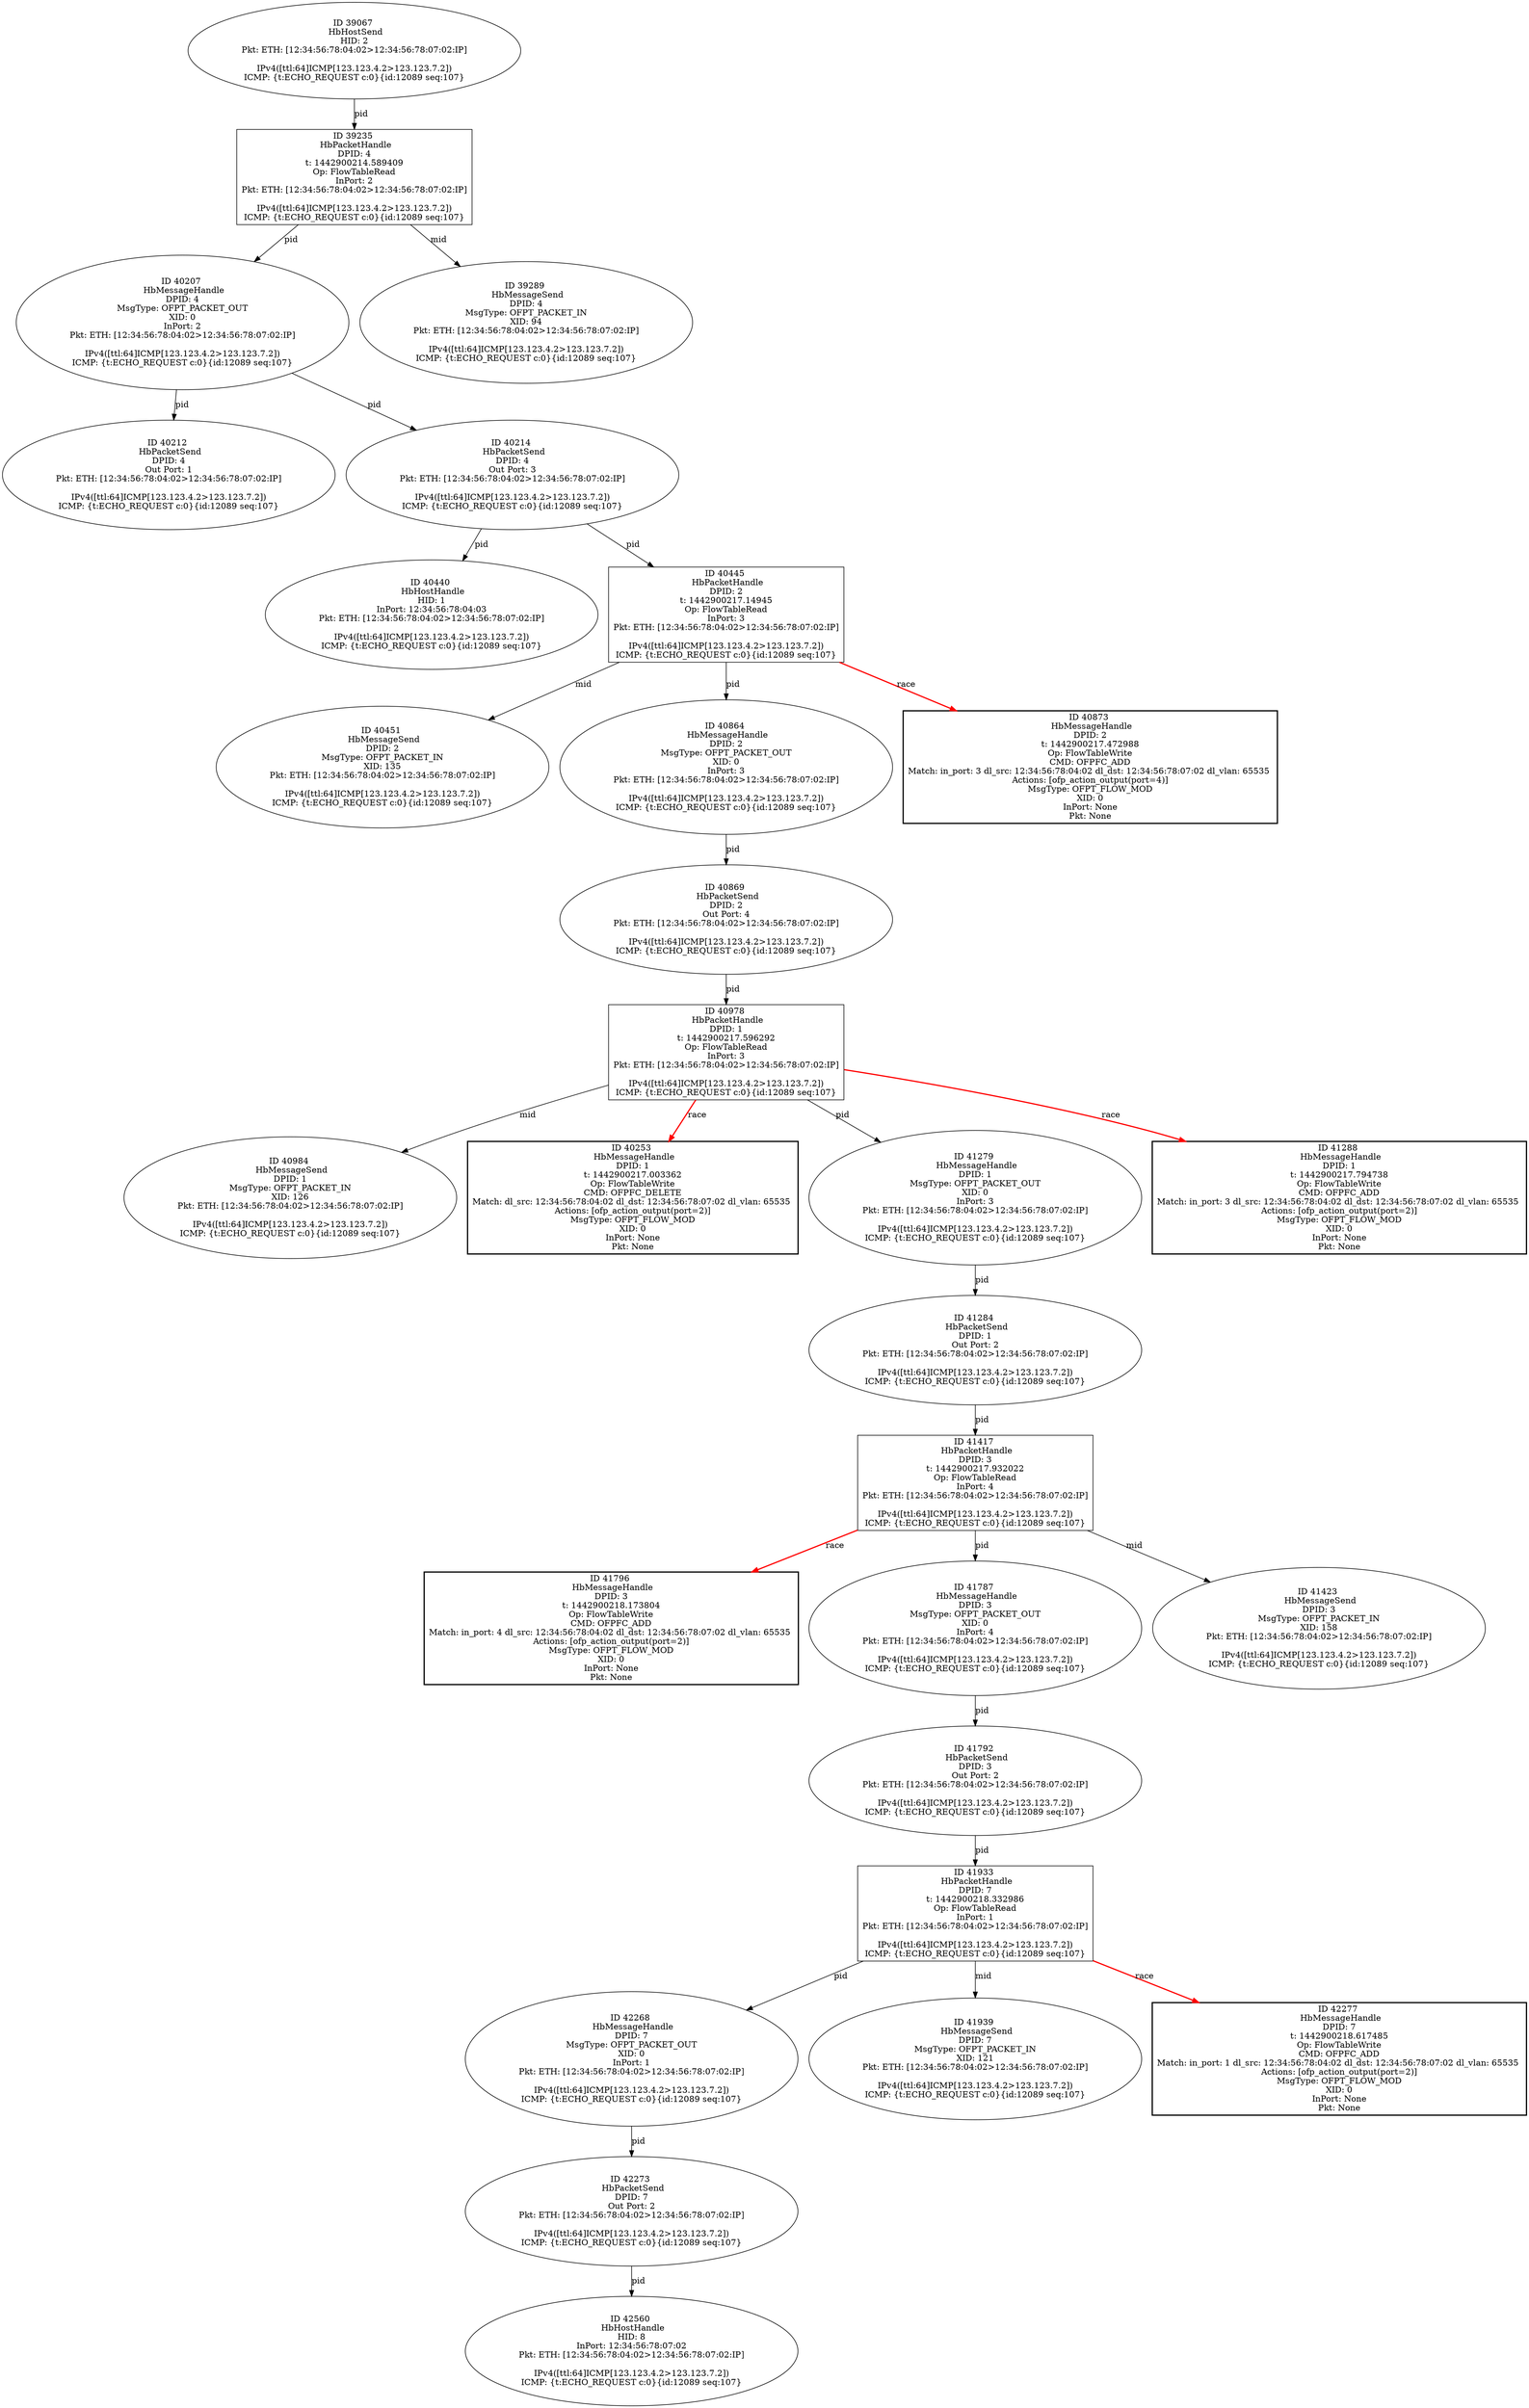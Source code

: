 strict digraph G {
42560 [shape=oval, event=<hb_events.HbHostHandle object at 0x110d4a550>, label="ID 42560 
 HbHostHandle
HID: 8
InPort: 12:34:56:78:07:02
Pkt: ETH: [12:34:56:78:04:02>12:34:56:78:07:02:IP]

IPv4([ttl:64]ICMP[123.123.4.2>123.123.7.2])
ICMP: {t:ECHO_REQUEST c:0}{id:12089 seq:107}"];
40451 [shape=oval, event=<hb_events.HbMessageSend object at 0x1108d8810>, label="ID 40451 
 HbMessageSend
DPID: 2
MsgType: OFPT_PACKET_IN
XID: 135
Pkt: ETH: [12:34:56:78:04:02>12:34:56:78:07:02:IP]

IPv4([ttl:64]ICMP[123.123.4.2>123.123.7.2])
ICMP: {t:ECHO_REQUEST c:0}{id:12089 seq:107}"];
40207 [shape=oval, event=<hb_events.HbMessageHandle object at 0x1108924d0>, label="ID 40207 
 HbMessageHandle
DPID: 4
MsgType: OFPT_PACKET_OUT
XID: 0
InPort: 2
Pkt: ETH: [12:34:56:78:04:02>12:34:56:78:07:02:IP]

IPv4([ttl:64]ICMP[123.123.4.2>123.123.7.2])
ICMP: {t:ECHO_REQUEST c:0}{id:12089 seq:107}"];
40978 [shape=box, event=<hb_events.HbPacketHandle object at 0x11099b390>, label="ID 40978 
 HbPacketHandle
DPID: 1
t: 1442900217.596292
Op: FlowTableRead
InPort: 3
Pkt: ETH: [12:34:56:78:04:02>12:34:56:78:07:02:IP]

IPv4([ttl:64]ICMP[123.123.4.2>123.123.7.2])
ICMP: {t:ECHO_REQUEST c:0}{id:12089 seq:107}"];
40212 [shape=oval, event=<hb_events.HbPacketSend object at 0x110892c10>, label="ID 40212 
 HbPacketSend
DPID: 4
Out Port: 1
Pkt: ETH: [12:34:56:78:04:02>12:34:56:78:07:02:IP]

IPv4([ttl:64]ICMP[123.123.4.2>123.123.7.2])
ICMP: {t:ECHO_REQUEST c:0}{id:12089 seq:107}"];
40214 [shape=oval, event=<hb_events.HbPacketSend object at 0x110892e50>, label="ID 40214 
 HbPacketSend
DPID: 4
Out Port: 3
Pkt: ETH: [12:34:56:78:04:02>12:34:56:78:07:02:IP]

IPv4([ttl:64]ICMP[123.123.4.2>123.123.7.2])
ICMP: {t:ECHO_REQUEST c:0}{id:12089 seq:107}"];
40984 [shape=oval, event=<hb_events.HbMessageSend object at 0x11099be50>, label="ID 40984 
 HbMessageSend
DPID: 1
MsgType: OFPT_PACKET_IN
XID: 126
Pkt: ETH: [12:34:56:78:04:02>12:34:56:78:07:02:IP]

IPv4([ttl:64]ICMP[123.123.4.2>123.123.7.2])
ICMP: {t:ECHO_REQUEST c:0}{id:12089 seq:107}"];
41796 [shape=box, style=bold, event=<hb_events.HbMessageHandle object at 0x110b34110>, label="ID 41796 
 HbMessageHandle
DPID: 3
t: 1442900218.173804
Op: FlowTableWrite
CMD: OFPFC_ADD
Match: in_port: 4 dl_src: 12:34:56:78:04:02 dl_dst: 12:34:56:78:07:02 dl_vlan: 65535 
Actions: [ofp_action_output(port=2)]
MsgType: OFPT_FLOW_MOD
XID: 0
InPort: None
Pkt: None"];
39067 [shape=oval, event=<hb_events.HbHostSend object at 0x11063e3d0>, label="ID 39067 
 HbHostSend
HID: 2
Pkt: ETH: [12:34:56:78:04:02>12:34:56:78:07:02:IP]

IPv4([ttl:64]ICMP[123.123.4.2>123.123.7.2])
ICMP: {t:ECHO_REQUEST c:0}{id:12089 seq:107}"];
42268 [shape=oval, event=<hb_events.HbMessageHandle object at 0x110c8e690>, label="ID 42268 
 HbMessageHandle
DPID: 7
MsgType: OFPT_PACKET_OUT
XID: 0
InPort: 1
Pkt: ETH: [12:34:56:78:04:02>12:34:56:78:07:02:IP]

IPv4([ttl:64]ICMP[123.123.4.2>123.123.7.2])
ICMP: {t:ECHO_REQUEST c:0}{id:12089 seq:107}"];
40864 [shape=oval, event=<hb_events.HbMessageHandle object at 0x110973ad0>, label="ID 40864 
 HbMessageHandle
DPID: 2
MsgType: OFPT_PACKET_OUT
XID: 0
InPort: 3
Pkt: ETH: [12:34:56:78:04:02>12:34:56:78:07:02:IP]

IPv4([ttl:64]ICMP[123.123.4.2>123.123.7.2])
ICMP: {t:ECHO_REQUEST c:0}{id:12089 seq:107}"];
42273 [shape=oval, event=<hb_events.HbPacketSend object at 0x110c981d0>, label="ID 42273 
 HbPacketSend
DPID: 7
Out Port: 2
Pkt: ETH: [12:34:56:78:04:02>12:34:56:78:07:02:IP]

IPv4([ttl:64]ICMP[123.123.4.2>123.123.7.2])
ICMP: {t:ECHO_REQUEST c:0}{id:12089 seq:107}"];
40869 [shape=oval, event=<hb_events.HbPacketSend object at 0x110973fd0>, label="ID 40869 
 HbPacketSend
DPID: 2
Out Port: 4
Pkt: ETH: [12:34:56:78:04:02>12:34:56:78:07:02:IP]

IPv4([ttl:64]ICMP[123.123.4.2>123.123.7.2])
ICMP: {t:ECHO_REQUEST c:0}{id:12089 seq:107}"];
40873 [shape=box, style=bold, event=<hb_events.HbMessageHandle object at 0x110977390>, label="ID 40873 
 HbMessageHandle
DPID: 2
t: 1442900217.472988
Op: FlowTableWrite
CMD: OFPFC_ADD
Match: in_port: 3 dl_src: 12:34:56:78:04:02 dl_dst: 12:34:56:78:07:02 dl_vlan: 65535 
Actions: [ofp_action_output(port=4)]
MsgType: OFPT_FLOW_MOD
XID: 0
InPort: None
Pkt: None"];
41787 [shape=oval, event=<hb_events.HbMessageHandle object at 0x110b2e790>, label="ID 41787 
 HbMessageHandle
DPID: 3
MsgType: OFPT_PACKET_OUT
XID: 0
InPort: 4
Pkt: ETH: [12:34:56:78:04:02>12:34:56:78:07:02:IP]

IPv4([ttl:64]ICMP[123.123.4.2>123.123.7.2])
ICMP: {t:ECHO_REQUEST c:0}{id:12089 seq:107}"];
40253 [shape=box, style=bold, event=<hb_events.HbMessageHandle object at 0x1108a6050>, label="ID 40253 
 HbMessageHandle
DPID: 1
t: 1442900217.003362
Op: FlowTableWrite
CMD: OFPFC_DELETE
Match: dl_src: 12:34:56:78:04:02 dl_dst: 12:34:56:78:07:02 dl_vlan: 65535 
Actions: [ofp_action_output(port=2)]
MsgType: OFPT_FLOW_MOD
XID: 0
InPort: None
Pkt: None"];
41279 [shape=oval, event=<hb_events.HbMessageHandle object at 0x110a22650>, label="ID 41279 
 HbMessageHandle
DPID: 1
MsgType: OFPT_PACKET_OUT
XID: 0
InPort: 3
Pkt: ETH: [12:34:56:78:04:02>12:34:56:78:07:02:IP]

IPv4([ttl:64]ICMP[123.123.4.2>123.123.7.2])
ICMP: {t:ECHO_REQUEST c:0}{id:12089 seq:107}"];
41792 [shape=oval, event=<hb_events.HbPacketSend object at 0x110b2ec90>, label="ID 41792 
 HbPacketSend
DPID: 3
Out Port: 2
Pkt: ETH: [12:34:56:78:04:02>12:34:56:78:07:02:IP]

IPv4([ttl:64]ICMP[123.123.4.2>123.123.7.2])
ICMP: {t:ECHO_REQUEST c:0}{id:12089 seq:107}"];
39235 [shape=box, event=<hb_events.HbPacketHandle object at 0x110673090>, label="ID 39235 
 HbPacketHandle
DPID: 4
t: 1442900214.589409
Op: FlowTableRead
InPort: 2
Pkt: ETH: [12:34:56:78:04:02>12:34:56:78:07:02:IP]

IPv4([ttl:64]ICMP[123.123.4.2>123.123.7.2])
ICMP: {t:ECHO_REQUEST c:0}{id:12089 seq:107}"];
41284 [shape=oval, event=<hb_events.HbPacketSend object at 0x110a22b50>, label="ID 41284 
 HbPacketSend
DPID: 1
Out Port: 2
Pkt: ETH: [12:34:56:78:04:02>12:34:56:78:07:02:IP]

IPv4([ttl:64]ICMP[123.123.4.2>123.123.7.2])
ICMP: {t:ECHO_REQUEST c:0}{id:12089 seq:107}"];
41288 [shape=box, style=bold, event=<hb_events.HbMessageHandle object at 0x110a22fd0>, label="ID 41288 
 HbMessageHandle
DPID: 1
t: 1442900217.794738
Op: FlowTableWrite
CMD: OFPFC_ADD
Match: in_port: 3 dl_src: 12:34:56:78:04:02 dl_dst: 12:34:56:78:07:02 dl_vlan: 65535 
Actions: [ofp_action_output(port=2)]
MsgType: OFPT_FLOW_MOD
XID: 0
InPort: None
Pkt: None"];
41417 [shape=box, event=<hb_events.HbPacketHandle object at 0x110a5b250>, label="ID 41417 
 HbPacketHandle
DPID: 3
t: 1442900217.932022
Op: FlowTableRead
InPort: 4
Pkt: ETH: [12:34:56:78:04:02>12:34:56:78:07:02:IP]

IPv4([ttl:64]ICMP[123.123.4.2>123.123.7.2])
ICMP: {t:ECHO_REQUEST c:0}{id:12089 seq:107}"];
41933 [shape=box, event=<hb_events.HbPacketHandle object at 0x110b893d0>, label="ID 41933 
 HbPacketHandle
DPID: 7
t: 1442900218.332986
Op: FlowTableRead
InPort: 1
Pkt: ETH: [12:34:56:78:04:02>12:34:56:78:07:02:IP]

IPv4([ttl:64]ICMP[123.123.4.2>123.123.7.2])
ICMP: {t:ECHO_REQUEST c:0}{id:12089 seq:107}"];
41423 [shape=oval, event=<hb_events.HbMessageSend object at 0x110a5ba10>, label="ID 41423 
 HbMessageSend
DPID: 3
MsgType: OFPT_PACKET_IN
XID: 158
Pkt: ETH: [12:34:56:78:04:02>12:34:56:78:07:02:IP]

IPv4([ttl:64]ICMP[123.123.4.2>123.123.7.2])
ICMP: {t:ECHO_REQUEST c:0}{id:12089 seq:107}"];
41939 [shape=oval, event=<hb_events.HbMessageSend object at 0x110b899d0>, label="ID 41939 
 HbMessageSend
DPID: 7
MsgType: OFPT_PACKET_IN
XID: 121
Pkt: ETH: [12:34:56:78:04:02>12:34:56:78:07:02:IP]

IPv4([ttl:64]ICMP[123.123.4.2>123.123.7.2])
ICMP: {t:ECHO_REQUEST c:0}{id:12089 seq:107}"];
42277 [shape=box, style=bold, event=<hb_events.HbMessageHandle object at 0x110c98450>, label="ID 42277 
 HbMessageHandle
DPID: 7
t: 1442900218.617485
Op: FlowTableWrite
CMD: OFPFC_ADD
Match: in_port: 1 dl_src: 12:34:56:78:04:02 dl_dst: 12:34:56:78:07:02 dl_vlan: 65535 
Actions: [ofp_action_output(port=2)]
MsgType: OFPT_FLOW_MOD
XID: 0
InPort: None
Pkt: None"];
40440 [shape=oval, event=<hb_events.HbHostHandle object at 0x1108d3c10>, label="ID 40440 
 HbHostHandle
HID: 1
InPort: 12:34:56:78:04:03
Pkt: ETH: [12:34:56:78:04:02>12:34:56:78:07:02:IP]

IPv4([ttl:64]ICMP[123.123.4.2>123.123.7.2])
ICMP: {t:ECHO_REQUEST c:0}{id:12089 seq:107}"];
39289 [shape=oval, event=<hb_events.HbMessageSend object at 0x110692bd0>, label="ID 39289 
 HbMessageSend
DPID: 4
MsgType: OFPT_PACKET_IN
XID: 94
Pkt: ETH: [12:34:56:78:04:02>12:34:56:78:07:02:IP]

IPv4([ttl:64]ICMP[123.123.4.2>123.123.7.2])
ICMP: {t:ECHO_REQUEST c:0}{id:12089 seq:107}"];
40445 [shape=box, event=<hb_events.HbPacketHandle object at 0x1108d80d0>, label="ID 40445 
 HbPacketHandle
DPID: 2
t: 1442900217.14945
Op: FlowTableRead
InPort: 3
Pkt: ETH: [12:34:56:78:04:02>12:34:56:78:07:02:IP]

IPv4([ttl:64]ICMP[123.123.4.2>123.123.7.2])
ICMP: {t:ECHO_REQUEST c:0}{id:12089 seq:107}"];
41792 -> 41933  [rel=pid, label=pid];
40207 -> 40212  [rel=pid, label=pid];
40207 -> 40214  [rel=pid, label=pid];
40978 -> 40984  [rel=mid, label=mid];
40978 -> 41288  [harmful=True, color=red, style=bold, rel=race, label=race];
40978 -> 40253  [harmful=True, color=red, style=bold, rel=race, label=race];
40978 -> 41279  [rel=pid, label=pid];
40214 -> 40440  [rel=pid, label=pid];
40214 -> 40445  [rel=pid, label=pid];
39067 -> 39235  [rel=pid, label=pid];
42268 -> 42273  [rel=pid, label=pid];
40864 -> 40869  [rel=pid, label=pid];
42273 -> 42560  [rel=pid, label=pid];
40869 -> 40978  [rel=pid, label=pid];
41787 -> 41792  [rel=pid, label=pid];
41279 -> 41284  [rel=pid, label=pid];
39235 -> 39289  [rel=mid, label=mid];
39235 -> 40207  [rel=pid, label=pid];
41284 -> 41417  [rel=pid, label=pid];
41417 -> 41787  [rel=pid, label=pid];
41417 -> 41796  [harmful=True, color=red, style=bold, rel=race, label=race];
41417 -> 41423  [rel=mid, label=mid];
41933 -> 41939  [rel=mid, label=mid];
41933 -> 42268  [rel=pid, label=pid];
41933 -> 42277  [harmful=True, color=red, style=bold, rel=race, label=race];
40445 -> 40864  [rel=pid, label=pid];
40445 -> 40873  [harmful=True, color=red, style=bold, rel=race, label=race];
40445 -> 40451  [rel=mid, label=mid];
}
